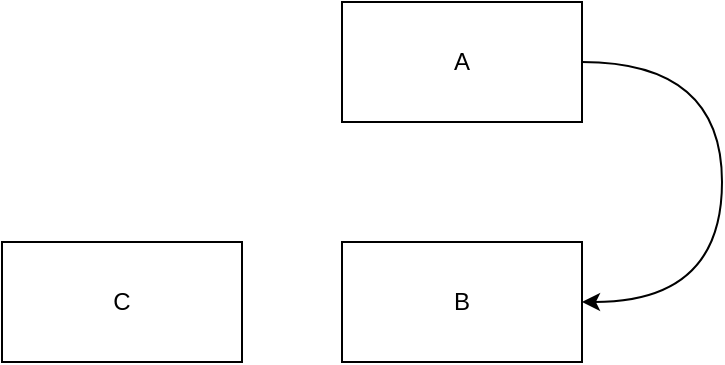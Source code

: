 <mxfile version="20.2.3" type="device"><diagram id="fZ2OKlA7e2musCGqIjqR" name="Page-1"><mxGraphModel dx="2066" dy="1212" grid="1" gridSize="10" guides="1" tooltips="1" connect="1" arrows="1" fold="1" page="1" pageScale="1" pageWidth="850" pageHeight="1100" math="0" shadow="0"><root><mxCell id="0"/><mxCell id="1" parent="0"/><mxCell id="GxnAb7-mbH_Hpxf9r25g-3" style="edgeStyle=orthogonalEdgeStyle;rounded=0;orthogonalLoop=1;jettySize=auto;html=1;exitX=1;exitY=0.5;exitDx=0;exitDy=0;entryX=1;entryY=0.5;entryDx=0;entryDy=0;curved=1;" edge="1" parent="1" source="GxnAb7-mbH_Hpxf9r25g-1" target="GxnAb7-mbH_Hpxf9r25g-2"><mxGeometry relative="1" as="geometry"><Array as="points"><mxPoint x="410" y="210"/><mxPoint x="410" y="330"/></Array></mxGeometry></mxCell><mxCell id="GxnAb7-mbH_Hpxf9r25g-1" value="A" style="rounded=0;whiteSpace=wrap;html=1;" vertex="1" parent="1"><mxGeometry x="220" y="180" width="120" height="60" as="geometry"/></mxCell><mxCell id="GxnAb7-mbH_Hpxf9r25g-2" value="B" style="rounded=0;whiteSpace=wrap;html=1;" vertex="1" parent="1"><mxGeometry x="220" y="300" width="120" height="60" as="geometry"/></mxCell><mxCell id="GxnAb7-mbH_Hpxf9r25g-4" value="C" style="rounded=0;whiteSpace=wrap;html=1;" vertex="1" parent="1"><mxGeometry x="50" y="300" width="120" height="60" as="geometry"/></mxCell></root></mxGraphModel></diagram></mxfile>